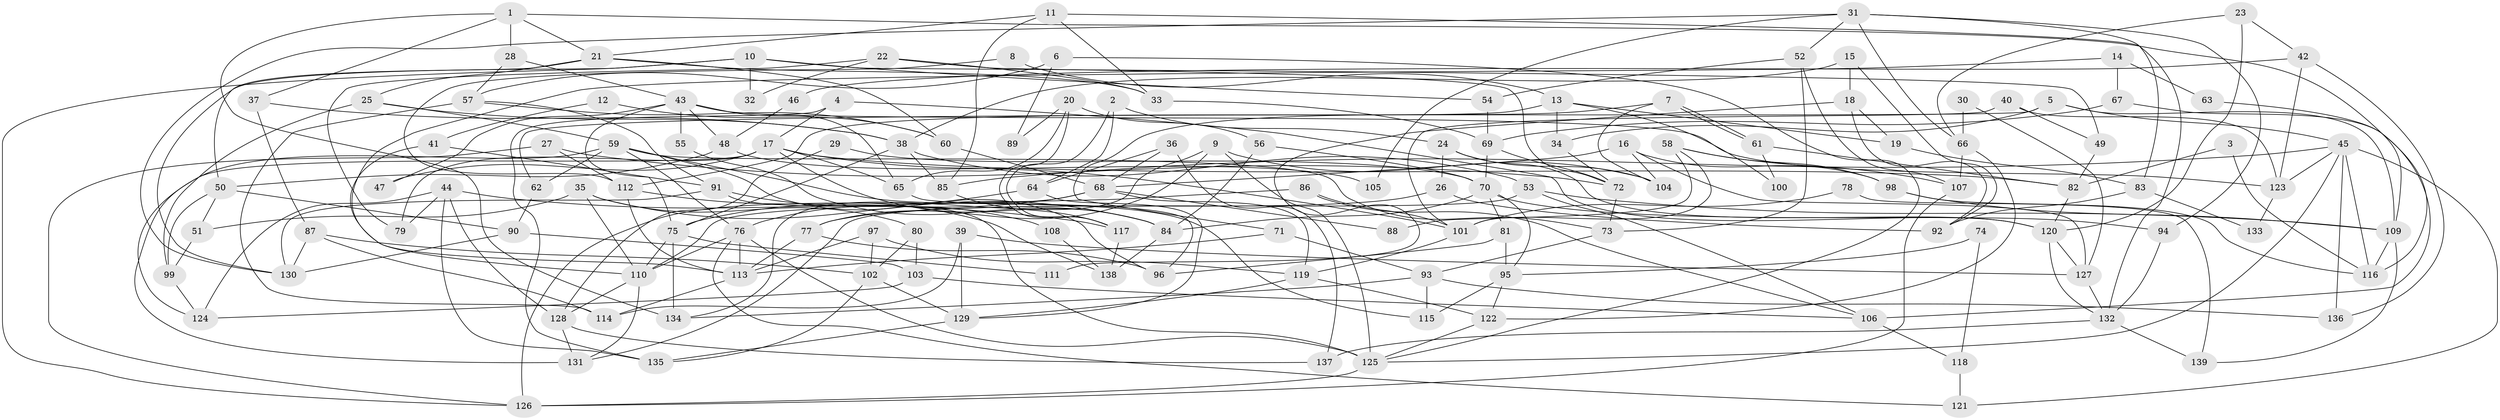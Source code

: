 // coarse degree distribution, {6: 0.10309278350515463, 3: 0.1958762886597938, 2: 0.061855670103092786, 8: 0.08247422680412371, 4: 0.28865979381443296, 9: 0.030927835051546393, 5: 0.17525773195876287, 7: 0.05154639175257732, 10: 0.010309278350515464}
// Generated by graph-tools (version 1.1) at 2025/52/02/27/25 19:52:03]
// undirected, 139 vertices, 278 edges
graph export_dot {
graph [start="1"]
  node [color=gray90,style=filled];
  1;
  2;
  3;
  4;
  5;
  6;
  7;
  8;
  9;
  10;
  11;
  12;
  13;
  14;
  15;
  16;
  17;
  18;
  19;
  20;
  21;
  22;
  23;
  24;
  25;
  26;
  27;
  28;
  29;
  30;
  31;
  32;
  33;
  34;
  35;
  36;
  37;
  38;
  39;
  40;
  41;
  42;
  43;
  44;
  45;
  46;
  47;
  48;
  49;
  50;
  51;
  52;
  53;
  54;
  55;
  56;
  57;
  58;
  59;
  60;
  61;
  62;
  63;
  64;
  65;
  66;
  67;
  68;
  69;
  70;
  71;
  72;
  73;
  74;
  75;
  76;
  77;
  78;
  79;
  80;
  81;
  82;
  83;
  84;
  85;
  86;
  87;
  88;
  89;
  90;
  91;
  92;
  93;
  94;
  95;
  96;
  97;
  98;
  99;
  100;
  101;
  102;
  103;
  104;
  105;
  106;
  107;
  108;
  109;
  110;
  111;
  112;
  113;
  114;
  115;
  116;
  117;
  118;
  119;
  120;
  121;
  122;
  123;
  124;
  125;
  126;
  127;
  128;
  129;
  130;
  131;
  132;
  133;
  134;
  135;
  136;
  137;
  138;
  139;
  1 -- 21;
  1 -- 134;
  1 -- 28;
  1 -- 37;
  1 -- 109;
  2 -- 117;
  2 -- 24;
  2 -- 64;
  3 -- 116;
  3 -- 82;
  4 -- 135;
  4 -- 17;
  4 -- 120;
  5 -- 45;
  5 -- 109;
  5 -- 34;
  5 -- 62;
  6 -- 57;
  6 -- 125;
  6 -- 89;
  7 -- 71;
  7 -- 61;
  7 -- 61;
  7 -- 104;
  8 -- 13;
  8 -- 112;
  9 -- 125;
  9 -- 104;
  9 -- 77;
  9 -- 134;
  10 -- 126;
  10 -- 130;
  10 -- 32;
  10 -- 49;
  10 -- 54;
  11 -- 132;
  11 -- 21;
  11 -- 33;
  11 -- 85;
  12 -- 41;
  12 -- 60;
  13 -- 112;
  13 -- 34;
  13 -- 19;
  13 -- 100;
  14 -- 67;
  14 -- 113;
  14 -- 63;
  15 -- 92;
  15 -- 38;
  15 -- 18;
  16 -- 98;
  16 -- 68;
  16 -- 104;
  16 -- 127;
  17 -- 65;
  17 -- 101;
  17 -- 47;
  17 -- 79;
  17 -- 82;
  17 -- 84;
  17 -- 131;
  18 -- 19;
  18 -- 92;
  18 -- 111;
  19 -- 83;
  20 -- 117;
  20 -- 56;
  20 -- 65;
  20 -- 89;
  21 -- 33;
  21 -- 60;
  21 -- 25;
  21 -- 50;
  22 -- 79;
  22 -- 72;
  22 -- 32;
  22 -- 33;
  23 -- 66;
  23 -- 120;
  23 -- 42;
  24 -- 120;
  24 -- 104;
  24 -- 26;
  25 -- 38;
  25 -- 59;
  25 -- 99;
  26 -- 77;
  26 -- 92;
  27 -- 112;
  27 -- 72;
  27 -- 126;
  28 -- 43;
  28 -- 57;
  29 -- 70;
  29 -- 128;
  30 -- 127;
  30 -- 66;
  31 -- 130;
  31 -- 94;
  31 -- 52;
  31 -- 66;
  31 -- 83;
  31 -- 105;
  33 -- 69;
  34 -- 72;
  35 -- 110;
  35 -- 80;
  35 -- 51;
  35 -- 84;
  36 -- 64;
  36 -- 68;
  36 -- 137;
  37 -- 38;
  37 -- 87;
  38 -- 75;
  38 -- 85;
  38 -- 53;
  39 -- 129;
  39 -- 127;
  39 -- 114;
  40 -- 49;
  40 -- 101;
  40 -- 123;
  41 -- 110;
  41 -- 91;
  42 -- 123;
  42 -- 46;
  42 -- 136;
  43 -- 123;
  43 -- 75;
  43 -- 47;
  43 -- 48;
  43 -- 55;
  43 -- 65;
  44 -- 128;
  44 -- 124;
  44 -- 79;
  44 -- 117;
  44 -- 135;
  45 -- 125;
  45 -- 136;
  45 -- 85;
  45 -- 116;
  45 -- 121;
  45 -- 123;
  46 -- 48;
  48 -- 50;
  48 -- 105;
  49 -- 82;
  50 -- 99;
  50 -- 51;
  50 -- 90;
  51 -- 99;
  52 -- 107;
  52 -- 54;
  52 -- 73;
  53 -- 131;
  53 -- 106;
  53 -- 109;
  54 -- 69;
  55 -- 84;
  56 -- 84;
  56 -- 70;
  57 -- 114;
  57 -- 60;
  57 -- 91;
  58 -- 98;
  58 -- 101;
  58 -- 88;
  58 -- 107;
  59 -- 62;
  59 -- 73;
  59 -- 76;
  59 -- 96;
  59 -- 115;
  59 -- 124;
  60 -- 68;
  61 -- 82;
  61 -- 100;
  62 -- 90;
  63 -- 116;
  64 -- 76;
  64 -- 129;
  65 -- 96;
  66 -- 107;
  66 -- 122;
  67 -- 69;
  67 -- 106;
  68 -- 126;
  68 -- 119;
  68 -- 75;
  68 -- 88;
  69 -- 70;
  69 -- 72;
  70 -- 84;
  70 -- 81;
  70 -- 94;
  70 -- 95;
  71 -- 113;
  71 -- 93;
  72 -- 73;
  73 -- 93;
  74 -- 95;
  74 -- 118;
  75 -- 134;
  75 -- 110;
  75 -- 111;
  76 -- 113;
  76 -- 110;
  76 -- 121;
  76 -- 125;
  77 -- 96;
  77 -- 113;
  78 -- 101;
  78 -- 139;
  80 -- 103;
  80 -- 102;
  81 -- 96;
  81 -- 95;
  82 -- 120;
  83 -- 92;
  83 -- 133;
  84 -- 138;
  85 -- 117;
  86 -- 106;
  86 -- 110;
  86 -- 101;
  87 -- 102;
  87 -- 114;
  87 -- 130;
  90 -- 130;
  90 -- 103;
  91 -- 125;
  91 -- 108;
  91 -- 130;
  93 -- 115;
  93 -- 134;
  93 -- 136;
  94 -- 132;
  95 -- 115;
  95 -- 122;
  97 -- 119;
  97 -- 113;
  97 -- 102;
  98 -- 109;
  98 -- 116;
  99 -- 124;
  101 -- 119;
  102 -- 129;
  102 -- 135;
  103 -- 124;
  103 -- 106;
  106 -- 118;
  107 -- 126;
  108 -- 138;
  109 -- 116;
  109 -- 139;
  110 -- 128;
  110 -- 131;
  112 -- 138;
  112 -- 113;
  113 -- 114;
  117 -- 138;
  118 -- 121;
  119 -- 129;
  119 -- 122;
  120 -- 132;
  120 -- 127;
  122 -- 125;
  123 -- 133;
  125 -- 126;
  127 -- 132;
  128 -- 131;
  128 -- 137;
  129 -- 135;
  132 -- 137;
  132 -- 139;
}
